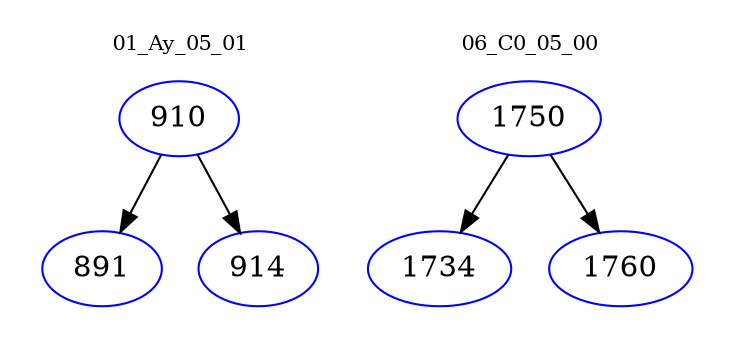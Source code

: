 digraph{
subgraph cluster_0 {
color = white
label = "01_Ay_05_01";
fontsize=10;
T0_910 [label="910", color="blue"]
T0_910 -> T0_891 [color="black"]
T0_891 [label="891", color="blue"]
T0_910 -> T0_914 [color="black"]
T0_914 [label="914", color="blue"]
}
subgraph cluster_1 {
color = white
label = "06_C0_05_00";
fontsize=10;
T1_1750 [label="1750", color="blue"]
T1_1750 -> T1_1734 [color="black"]
T1_1734 [label="1734", color="blue"]
T1_1750 -> T1_1760 [color="black"]
T1_1760 [label="1760", color="blue"]
}
}
